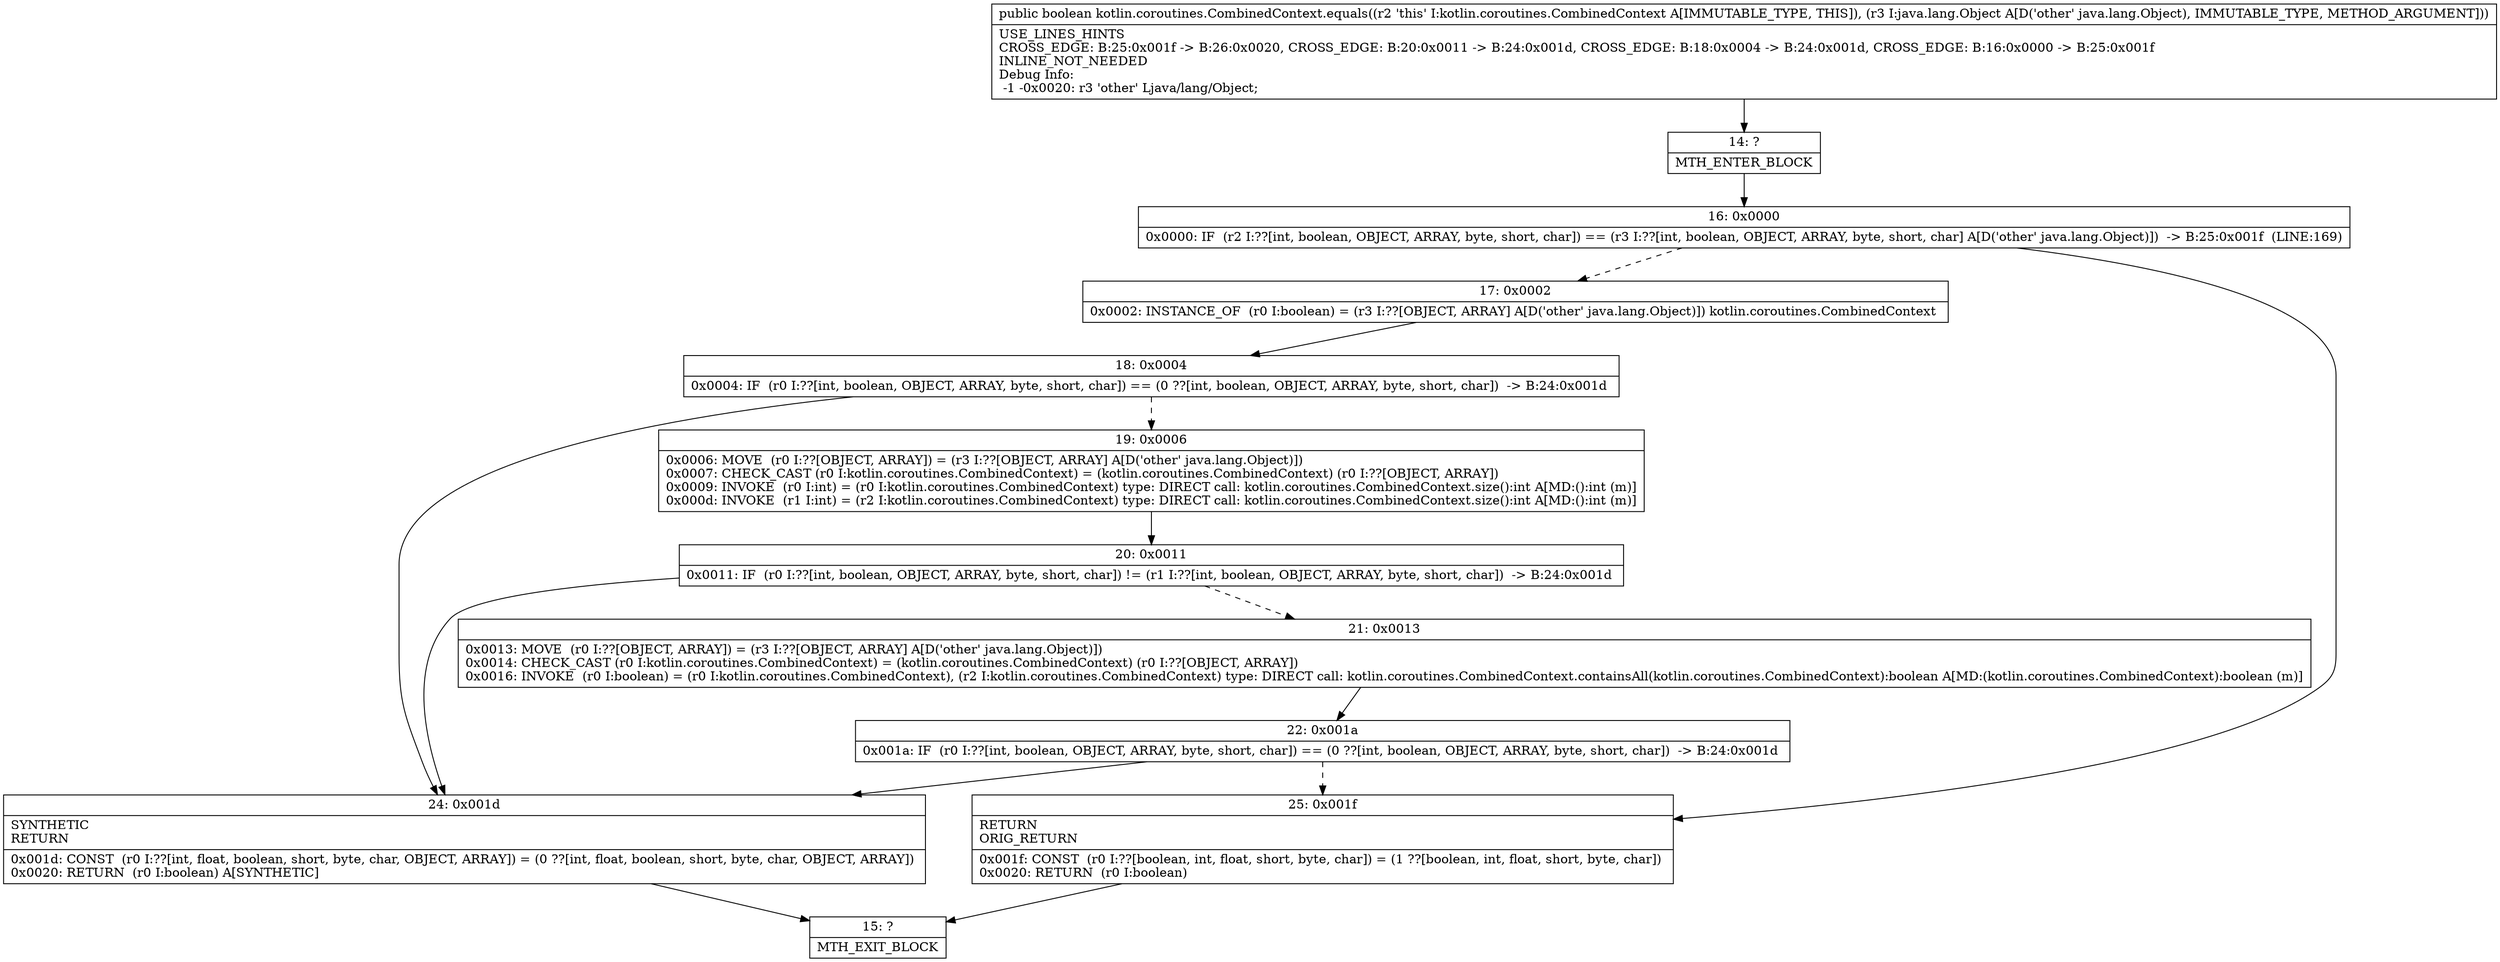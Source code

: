 digraph "CFG forkotlin.coroutines.CombinedContext.equals(Ljava\/lang\/Object;)Z" {
Node_14 [shape=record,label="{14\:\ ?|MTH_ENTER_BLOCK\l}"];
Node_16 [shape=record,label="{16\:\ 0x0000|0x0000: IF  (r2 I:??[int, boolean, OBJECT, ARRAY, byte, short, char]) == (r3 I:??[int, boolean, OBJECT, ARRAY, byte, short, char] A[D('other' java.lang.Object)])  \-\> B:25:0x001f  (LINE:169)\l}"];
Node_17 [shape=record,label="{17\:\ 0x0002|0x0002: INSTANCE_OF  (r0 I:boolean) = (r3 I:??[OBJECT, ARRAY] A[D('other' java.lang.Object)]) kotlin.coroutines.CombinedContext \l}"];
Node_18 [shape=record,label="{18\:\ 0x0004|0x0004: IF  (r0 I:??[int, boolean, OBJECT, ARRAY, byte, short, char]) == (0 ??[int, boolean, OBJECT, ARRAY, byte, short, char])  \-\> B:24:0x001d \l}"];
Node_19 [shape=record,label="{19\:\ 0x0006|0x0006: MOVE  (r0 I:??[OBJECT, ARRAY]) = (r3 I:??[OBJECT, ARRAY] A[D('other' java.lang.Object)]) \l0x0007: CHECK_CAST (r0 I:kotlin.coroutines.CombinedContext) = (kotlin.coroutines.CombinedContext) (r0 I:??[OBJECT, ARRAY]) \l0x0009: INVOKE  (r0 I:int) = (r0 I:kotlin.coroutines.CombinedContext) type: DIRECT call: kotlin.coroutines.CombinedContext.size():int A[MD:():int (m)]\l0x000d: INVOKE  (r1 I:int) = (r2 I:kotlin.coroutines.CombinedContext) type: DIRECT call: kotlin.coroutines.CombinedContext.size():int A[MD:():int (m)]\l}"];
Node_20 [shape=record,label="{20\:\ 0x0011|0x0011: IF  (r0 I:??[int, boolean, OBJECT, ARRAY, byte, short, char]) != (r1 I:??[int, boolean, OBJECT, ARRAY, byte, short, char])  \-\> B:24:0x001d \l}"];
Node_21 [shape=record,label="{21\:\ 0x0013|0x0013: MOVE  (r0 I:??[OBJECT, ARRAY]) = (r3 I:??[OBJECT, ARRAY] A[D('other' java.lang.Object)]) \l0x0014: CHECK_CAST (r0 I:kotlin.coroutines.CombinedContext) = (kotlin.coroutines.CombinedContext) (r0 I:??[OBJECT, ARRAY]) \l0x0016: INVOKE  (r0 I:boolean) = (r0 I:kotlin.coroutines.CombinedContext), (r2 I:kotlin.coroutines.CombinedContext) type: DIRECT call: kotlin.coroutines.CombinedContext.containsAll(kotlin.coroutines.CombinedContext):boolean A[MD:(kotlin.coroutines.CombinedContext):boolean (m)]\l}"];
Node_22 [shape=record,label="{22\:\ 0x001a|0x001a: IF  (r0 I:??[int, boolean, OBJECT, ARRAY, byte, short, char]) == (0 ??[int, boolean, OBJECT, ARRAY, byte, short, char])  \-\> B:24:0x001d \l}"];
Node_24 [shape=record,label="{24\:\ 0x001d|SYNTHETIC\lRETURN\l|0x001d: CONST  (r0 I:??[int, float, boolean, short, byte, char, OBJECT, ARRAY]) = (0 ??[int, float, boolean, short, byte, char, OBJECT, ARRAY]) \l0x0020: RETURN  (r0 I:boolean) A[SYNTHETIC]\l}"];
Node_15 [shape=record,label="{15\:\ ?|MTH_EXIT_BLOCK\l}"];
Node_25 [shape=record,label="{25\:\ 0x001f|RETURN\lORIG_RETURN\l|0x001f: CONST  (r0 I:??[boolean, int, float, short, byte, char]) = (1 ??[boolean, int, float, short, byte, char]) \l0x0020: RETURN  (r0 I:boolean) \l}"];
MethodNode[shape=record,label="{public boolean kotlin.coroutines.CombinedContext.equals((r2 'this' I:kotlin.coroutines.CombinedContext A[IMMUTABLE_TYPE, THIS]), (r3 I:java.lang.Object A[D('other' java.lang.Object), IMMUTABLE_TYPE, METHOD_ARGUMENT]))  | USE_LINES_HINTS\lCROSS_EDGE: B:25:0x001f \-\> B:26:0x0020, CROSS_EDGE: B:20:0x0011 \-\> B:24:0x001d, CROSS_EDGE: B:18:0x0004 \-\> B:24:0x001d, CROSS_EDGE: B:16:0x0000 \-\> B:25:0x001f\lINLINE_NOT_NEEDED\lDebug Info:\l  \-1 \-0x0020: r3 'other' Ljava\/lang\/Object;\l}"];
MethodNode -> Node_14;Node_14 -> Node_16;
Node_16 -> Node_17[style=dashed];
Node_16 -> Node_25;
Node_17 -> Node_18;
Node_18 -> Node_19[style=dashed];
Node_18 -> Node_24;
Node_19 -> Node_20;
Node_20 -> Node_21[style=dashed];
Node_20 -> Node_24;
Node_21 -> Node_22;
Node_22 -> Node_24;
Node_22 -> Node_25[style=dashed];
Node_24 -> Node_15;
Node_25 -> Node_15;
}

